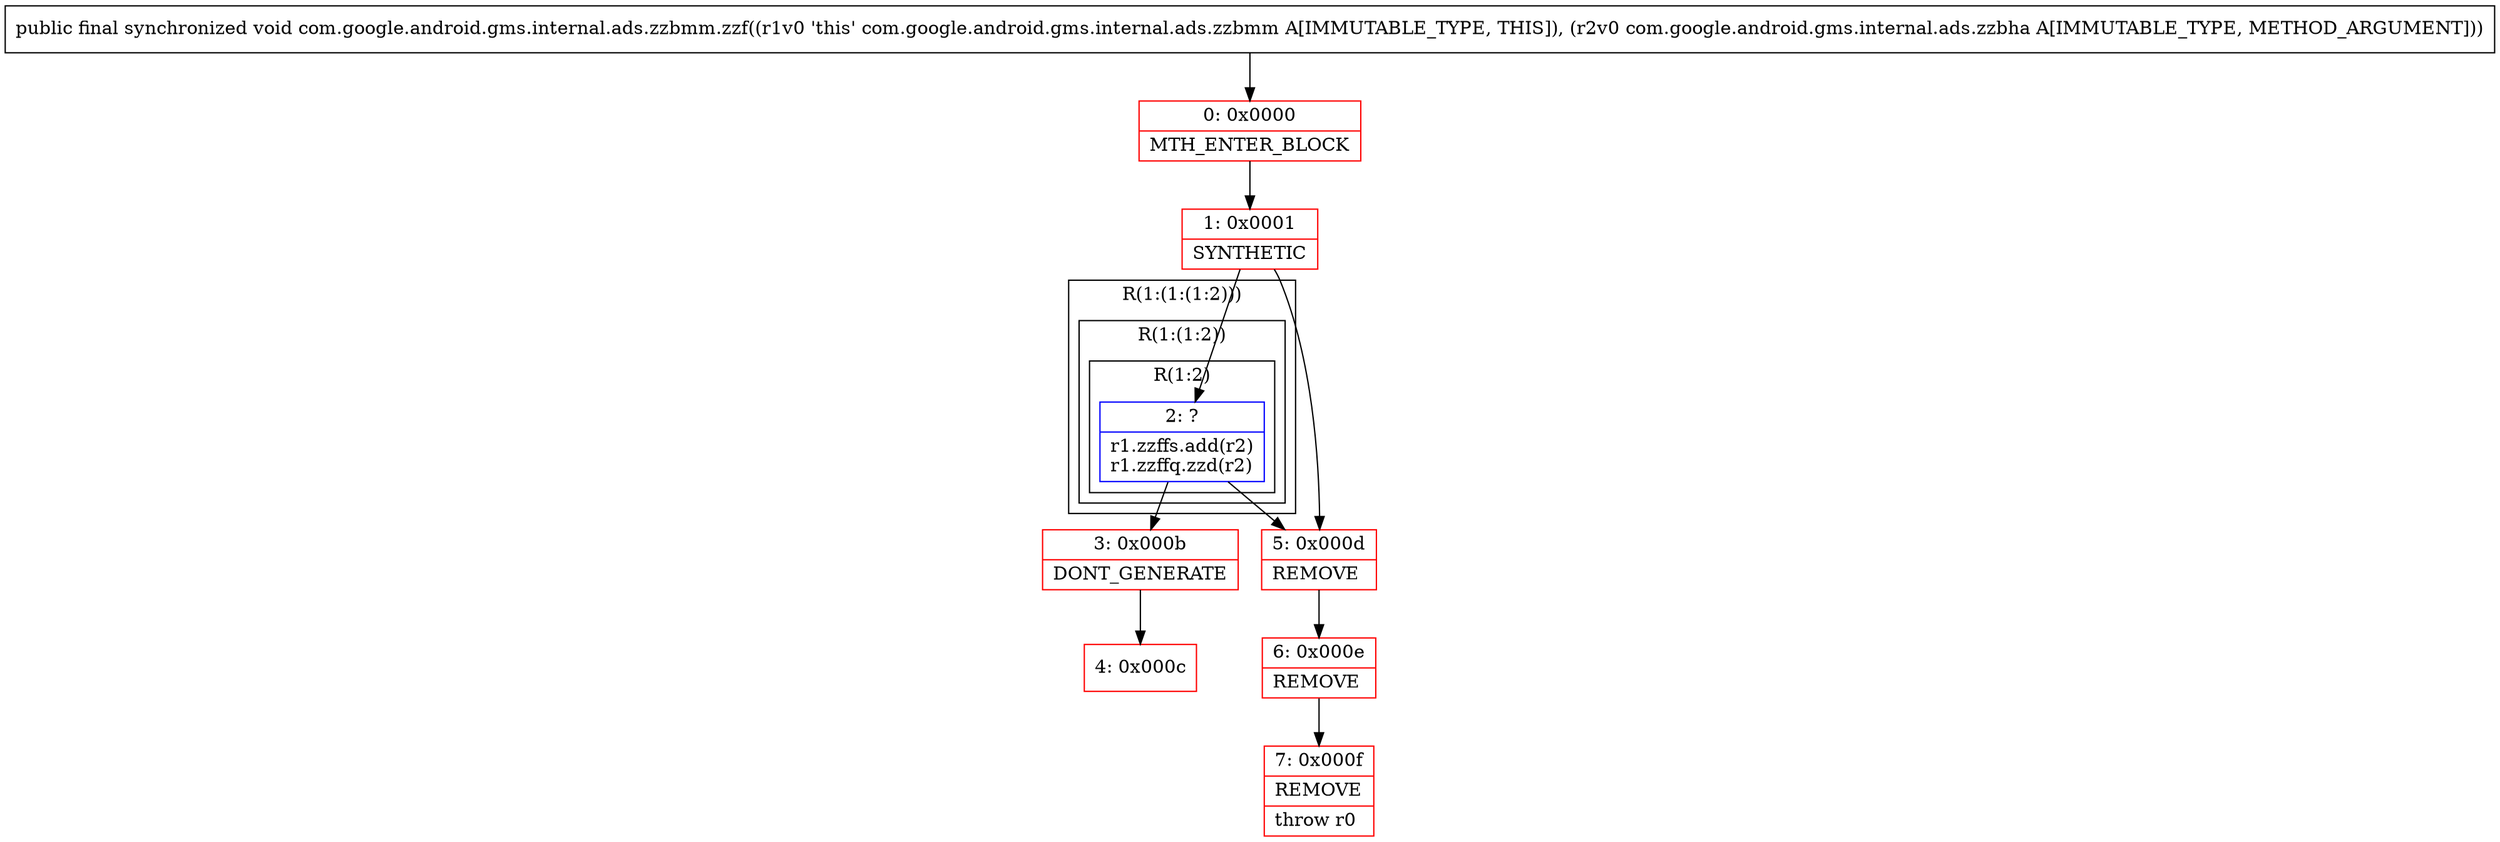 digraph "CFG forcom.google.android.gms.internal.ads.zzbmm.zzf(Lcom\/google\/android\/gms\/internal\/ads\/zzbha;)V" {
subgraph cluster_Region_896929664 {
label = "R(1:(1:(1:2)))";
node [shape=record,color=blue];
subgraph cluster_Region_372848137 {
label = "R(1:(1:2))";
node [shape=record,color=blue];
subgraph cluster_Region_802853056 {
label = "R(1:2)";
node [shape=record,color=blue];
Node_2 [shape=record,label="{2\:\ ?|r1.zzffs.add(r2)\lr1.zzffq.zzd(r2)\l}"];
}
}
}
Node_0 [shape=record,color=red,label="{0\:\ 0x0000|MTH_ENTER_BLOCK\l}"];
Node_1 [shape=record,color=red,label="{1\:\ 0x0001|SYNTHETIC\l}"];
Node_3 [shape=record,color=red,label="{3\:\ 0x000b|DONT_GENERATE\l}"];
Node_4 [shape=record,color=red,label="{4\:\ 0x000c}"];
Node_5 [shape=record,color=red,label="{5\:\ 0x000d|REMOVE\l}"];
Node_6 [shape=record,color=red,label="{6\:\ 0x000e|REMOVE\l}"];
Node_7 [shape=record,color=red,label="{7\:\ 0x000f|REMOVE\l|throw r0\l}"];
MethodNode[shape=record,label="{public final synchronized void com.google.android.gms.internal.ads.zzbmm.zzf((r1v0 'this' com.google.android.gms.internal.ads.zzbmm A[IMMUTABLE_TYPE, THIS]), (r2v0 com.google.android.gms.internal.ads.zzbha A[IMMUTABLE_TYPE, METHOD_ARGUMENT])) }"];
MethodNode -> Node_0;
Node_2 -> Node_3;
Node_2 -> Node_5;
Node_0 -> Node_1;
Node_1 -> Node_2;
Node_1 -> Node_5;
Node_3 -> Node_4;
Node_5 -> Node_6;
Node_6 -> Node_7;
}

